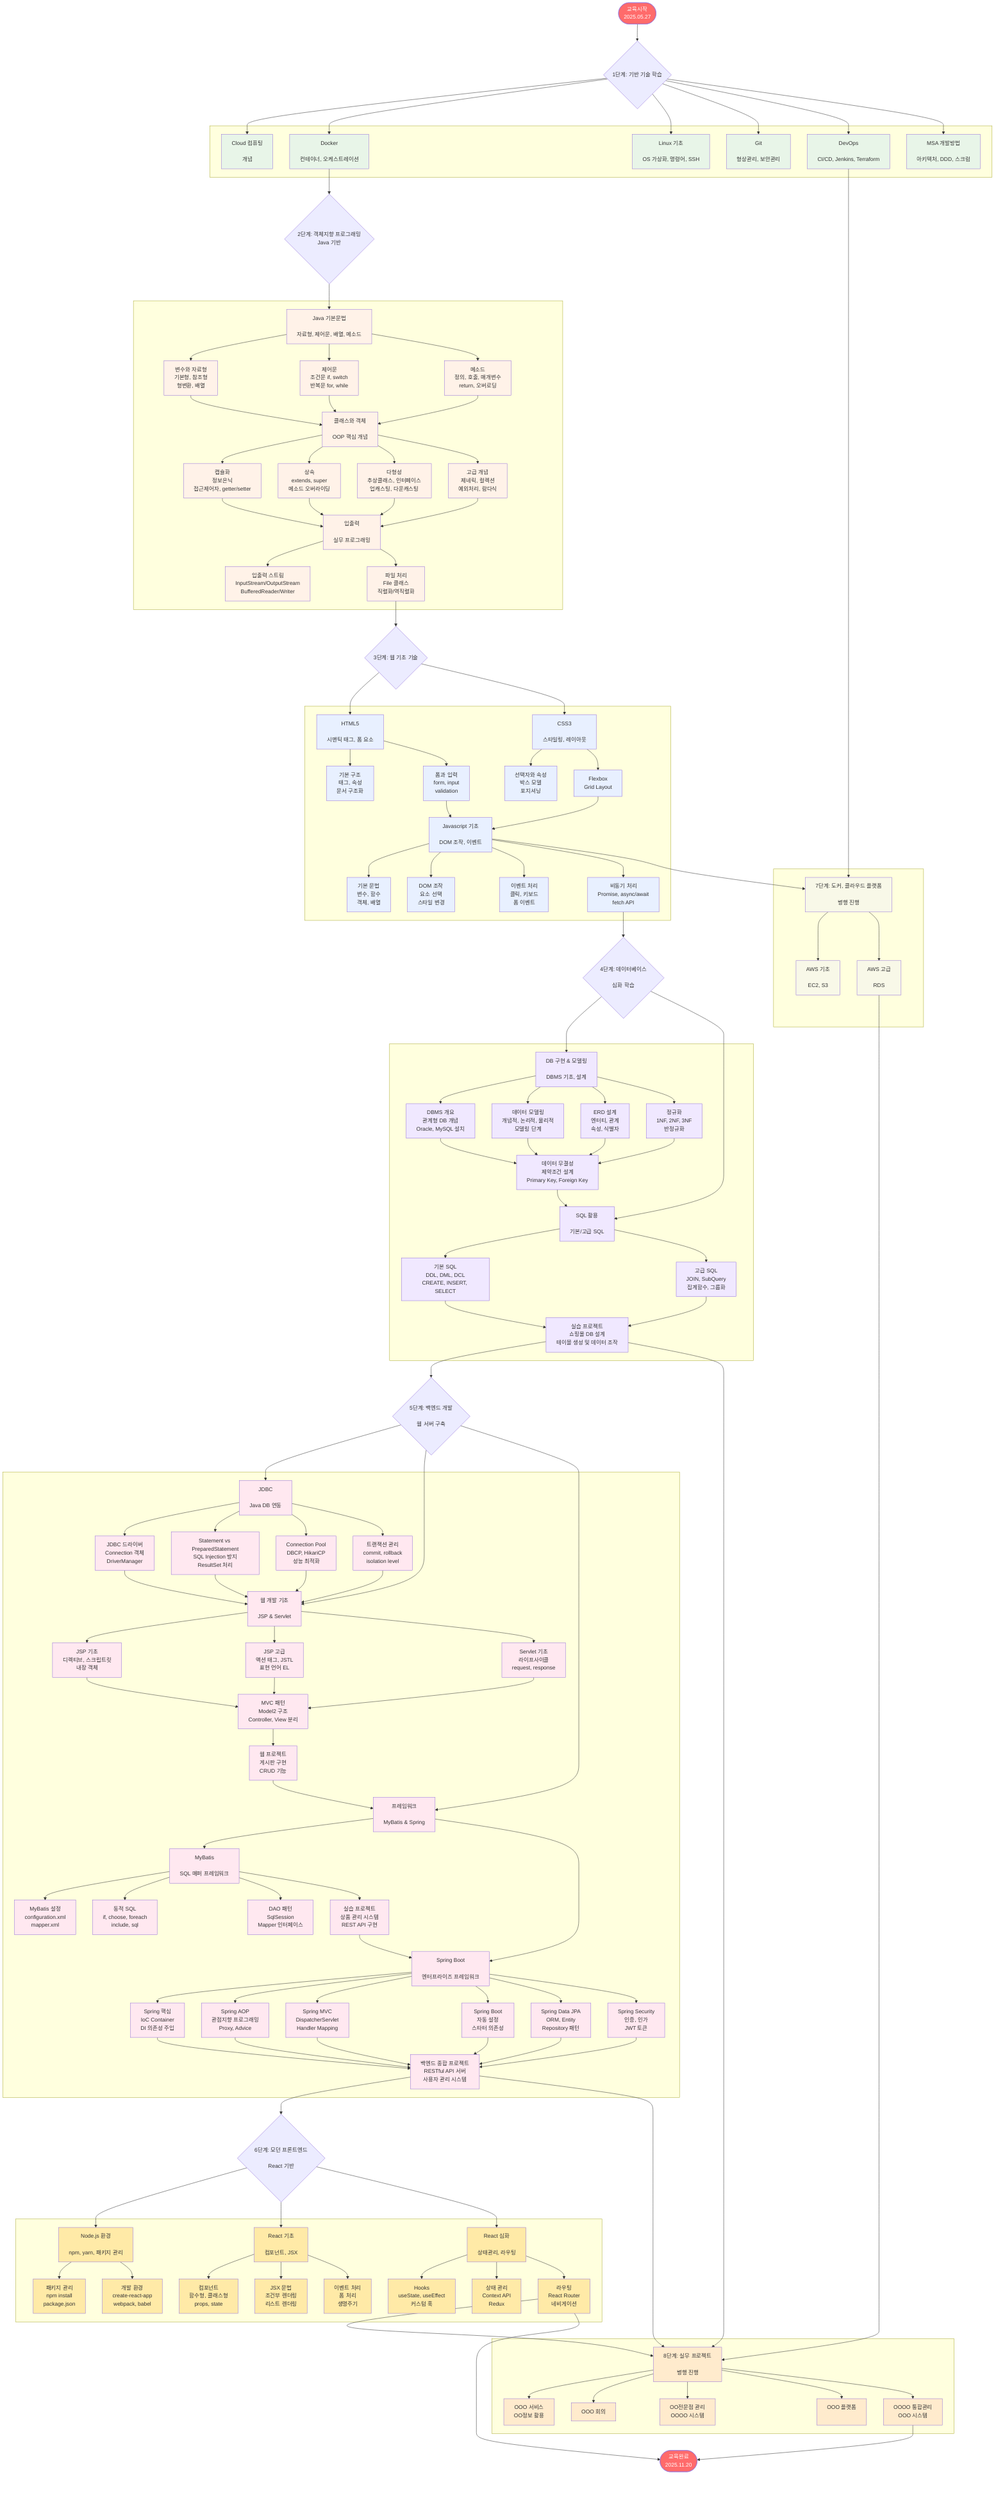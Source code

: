 flowchart TD
    Start([교육시작<br/>2025.05.27]) --> Phase1{1단계: 기반 기술 학습<br/>}

    Phase1 --> Cloud컴퓨팅[Cloud 컴퓨팅<br/><br/>개념]
    Phase1 --> Docker[Docker<br/><br/>컨테이너, 오케스트레이션]
    Phase1 --> Linux[Linux 기초<br/><br/>OS 가상화, 명령어, SSH]
    Phase1 --> Git[Git<br/><br/>형상관리, 보안관리]
    Phase1 --> DevOps[DevOps<br/><br/>CI/CD, Jenkins, Terraform]
    Phase1 --> MSA[MSA 개발방법<br/><br/>아키텍처, DDD, 스크럼]
    
    Docker --> Phase2{2단계: 객체지향 프로그래밍<br/>Java 기반}
    
    Phase2 --> Java1[Java 기본문법<br/><br/>자료형, 제어문, 배열, 메소드]
    
    Java1 --> JavaSub1[변수와 자료형<br/>기본형, 참조형<br/>형변환, 배열]
    Java1 --> JavaSub2[제어문<br/>조건문 if, switch<br/>반복문 for, while]
    Java1 --> JavaSub3[메소드<br/>정의, 호출, 매개변수<br/>return, 오버로딩]
    
    JavaSub1 --> Java2[클래스와 객체<br/><br/>OOP 핵심 개념]
    JavaSub2 --> Java2
    JavaSub3 --> Java2
    
    Java2 --> OOP1[캡슐화<br/>정보은닉<br/>접근제어자, getter/setter]
    Java2 --> OOP2[상속<br/>extends, super<br/>메소드 오버라이딩]
    Java2 --> OOP3[다형성<br/>추상클래스, 인터페이스<br/>업캐스팅, 다운캐스팅]
    Java2 --> OOP4[고급 개념<br/>제네릭, 컬렉션<br/>예외처리, 람다식]
    
    OOP1 --> Java3[입출력<br/><br/>실무 프로그래밍]
    OOP2 --> Java3
    OOP3 --> Java3
    OOP4 --> Java3
    
    Java3 --> IO1[입출력 스트림<br/>InputStream/OutputStream<br/>BufferedReader/Writer]
    Java3 --> IO2[파일 처리<br/>File 클래스<br/>직렬화/역직렬화]
    
    IO2 --> Phase3{3단계: 웹 기초 기술<br/>}
    
    Phase3 --> HTML[HTML5<br/><br/>시맨틱 태그, 폼 요소]
    Phase3 --> CSS[CSS3<br/><br/>스타일링, 레이아웃]
    
    HTML --> HTMLSub1[기본 구조<br/>태그, 속성<br/>문서 구조화]
    HTML --> HTMLSub2[폼과 입력<br/>form, input<br/>validation]
    
    CSS --> CSSSub1[선택자와 속성<br/>박스 모델<br/>포지셔닝]
    CSS --> CSSSub2[Flexbox<br/>Grid Layout<br/>]
    
    HTMLSub2 --> JS[Javascript 기초<br/><br/>DOM 조작, 이벤트]
    CSSSub2 --> JS
    
    JS --> JSSub1[기본 문법<br/>변수, 함수<br/>객체, 배열]
    JS --> JSSub2[DOM 조작<br/>요소 선택<br/>스타일 변경]
    JS --> JSSub3[이벤트 처리<br/>클릭, 키보드<br/>폼 이벤트]
    JS --> JSSub4[비동기 처리<br/>Promise, async/await<br/>fetch API]
    
    JSSub4 --> Phase4{4단계: 데이터베이스<br/><br/>심화 학습}
    
    Phase4 --> DB1[DB 구현 & 모델링<br/><br/>DBMS 기초, 설계]
    Phase4 --> DB2[SQL 활용<br/><br/>기본/고급 SQL]
    
    DB1 --> DBSub1[DBMS 개요<br/>관계형 DB 개념<br/>Oracle, MySQL 설치]
    DB1 --> DBSub2[데이터 모델링<br/>개념적, 논리적, 물리적<br/>모델링 단계]
    DB1 --> DBSub3[ERD 설계<br/>엔터티, 관계<br/>속성, 식별자]
    DB1 --> DBSub4[정규화<br/>1NF, 2NF, 3NF<br/>반정규화]
    
    DBSub1 --> DBMiddle[데이터 무결성<br/>제약조건 설계<br/>Primary Key, Foreign Key]
    DBSub2 --> DBMiddle
    DBSub3 --> DBMiddle
    DBSub4 --> DBMiddle
    
    DBMiddle --> DB2
    
    DB2 --> SQLSub1[기본 SQL<br/>DDL, DML, DCL<br/>CREATE, INSERT, SELECT]
    DB2 --> SQLSub2[고급 SQL<br/>JOIN, SubQuery<br/>집계함수, 그룹화]
    
    SQLSub1 --> SQLPractice[실습 프로젝트<br/>쇼핑몰 DB 설계<br/>테이블 생성 및 데이터 조작]
    SQLSub2 --> SQLPractice
    
    SQLPractice --> Phase5{5단계: 백엔드 개발<br/><br/>웹 서버 구축}
    
    Phase5 --> JDBC[JDBC<br/><br/>Java DB 연동]
    Phase5 --> WebDev[웹 개발 기초<br/><br/>JSP & Servlet]
    Phase5 --> Framework[프레임워크<br/><br/>MyBatis & Spring]
    
    JDBC --> JDBCSub1[JDBC 드라이버<br/>Connection 객체<br/>DriverManager]
    JDBC --> JDBCSub2[Statement vs PreparedStatement<br/>SQL Injection 방지<br/>ResultSet 처리]
    JDBC --> JDBCSub3[Connection Pool<br/>DBCP, HikariCP<br/>성능 최적화]
    JDBC --> JDBCSub4[트랜잭션 관리<br/>commit, rollback<br/>isolation level]
    
    JDBCSub1 --> WebDev
    JDBCSub2 --> WebDev
    JDBCSub3 --> WebDev
    JDBCSub4 --> WebDev
    
    WebDev --> JSPSub1[JSP 기초<br/>디렉티브, 스크립트릿<br/>내장 객체]
    WebDev --> JSPSub2[JSP 고급<br/>액션 태그, JSTL<br/>표현 언어 EL]
    WebDev --> ServletSub1[Servlet 기초<br/>라이프사이클<br/>request, response]
    
    JSPSub1 --> MVCPattern[MVC 패턴<br/>Model2 구조<br/>Controller, View 분리]
    JSPSub2 --> MVCPattern
    ServletSub1 --> MVCPattern
    
    MVCPattern --> WebProject[웹 프로젝트<br/>게시판 구현<br/>CRUD 기능]
    
    WebProject --> Framework
    
    Framework --> MyBatisPart[MyBatis<br/><br/>SQL 매퍼 프레임워크]
    Framework --> SpringPart[Spring Boot<br/><br/>엔터프라이즈 프레임워크]
    
    MyBatisPart --> MyBSub1[MyBatis 설정<br/>configuration.xml<br/>mapper.xml]
    MyBatisPart --> MyBSub2[동적 SQL<br/>if, choose, foreach<br/>include, sql]
    MyBatisPart --> MyBSub3[DAO 패턴<br/>SqlSession<br/>Mapper 인터페이스]
    MyBatisPart --> MyBSub4[실습 프로젝트<br/>상품 관리 시스템<br/>REST API 구현]
    
    MyBSub4 --> SpringPart
    
    SpringPart --> SpringSub1[Spring 핵심<br/>IoC Container<br/>DI 의존성 주입]
    SpringPart --> SpringSub2[Spring AOP<br/>관점지향 프로그래밍<br/>Proxy, Advice]
    SpringPart --> SpringSub3[Spring MVC<br/>DispatcherServlet<br/>Handler Mapping]
    SpringPart --> SpringSub4[Spring Boot<br/>자동 설정<br/>스타터 의존성]
    SpringPart --> SpringSub5[Spring Data JPA<br/>ORM, Entity<br/>Repository 패턴]
    SpringPart --> SpringSub6[Spring Security<br/>인증, 인가<br/>JWT 토큰]
    
    SpringSub1 --> BackendProject[백엔드 종합 프로젝트<br/>RESTful API 서버<br/>사용자 관리 시스템]
    SpringSub2 --> BackendProject
    SpringSub3 --> BackendProject
    SpringSub4 --> BackendProject
    SpringSub5 --> BackendProject
    SpringSub6 --> BackendProject
    
    BackendProject --> Phase6{6단계: 모던 프론트엔드<br/><br/>React 기반}
    
    Phase6 --> Node[Node.js 환경<br/><br/>npm, yarn, 패키지 관리]
    Phase6 --> ReactBasic[React 기초<br/><br/>컴포넌트, JSX]
    Phase6 --> ReactAdvanced[React 심화<br/><br/>상태관리, 라우팅]
    
    Node --> NodeSub1[패키지 관리<br/>npm install<br/>package.json]
    Node --> NodeSub2[개발 환경<br/>create-react-app<br/>webpack, babel]
    
    ReactBasic --> ReactSub1[컴포넌트<br/>함수형, 클래스형<br/>props, state]
    ReactBasic --> ReactSub2[JSX 문법<br/>조건부 렌더링<br/>리스트 렌더링]
    ReactBasic --> ReactSub3[이벤트 처리<br/>폼 처리<br/>생명주기]
    
    ReactAdvanced --> ReactSub4[Hooks<br/>useState, useEffect<br/>커스텀 훅]
    ReactAdvanced --> ReactSub5[상태 관리<br/>Context API<br/>Redux]
    ReactAdvanced --> ReactSub6[라우팅<br/>React Router<br/>네비게이션]
    
    %% 7단계 클라우드 플랫폼 병행
    DevOps --> CloudPhase7[7단계: 도커, 클라우드 플랫폼<br/><br/>병행 진행]
    JS --> CloudPhase7
    CloudPhase7 --> AWSBasic[AWS 기초<br/><br/>EC2, S3]
    CloudPhase7 --> AWSAdvanced[AWS 고급<br/><br/>RDS]
    
    %% 8단계 실무 프로젝트 병행
    SQLPractice --> ProjectPhase8[8단계: 실무 프로젝트<br/><br/>병행 진행]
    BackendProject --> ProjectPhase8
    ReactSub6 --> ProjectPhase8
    AWSAdvanced --> ProjectPhase8
    
    ProjectPhase8 --> Proj1[OOO 서비스<br/>OO정보 활용]
    ProjectPhase8 --> Proj2[OOO 회의<br/>]
    ProjectPhase8 --> Proj3[OO전문점 관리<br/>OOOO 시스템]
    ProjectPhase8 --> Proj4[OOO 플랫폼<br/><br/>]
    ProjectPhase8 --> Proj5[OOOO 통합관리<br/>OOO 시스템]
    
    ReactSub6 --> Complete([교육완료<br/>2025.11.20<br/>])
    Proj5 --> Complete
    
    %% 접기 기능을 위한 서브그래프
    subgraph Phase1Detail [" "]
        direction TB
        Cloud컴퓨팅
        Docker
        Linux
        Git
        DevOps
        MSA
    end
    
    subgraph Phase2Detail [" "]
        direction TB
        Java1
        JavaSub1
        JavaSub2
        JavaSub3
        Java2
        OOP1
        OOP2
        OOP3
        OOP4
        Java3
        IO1
        IO2
    end
    
    subgraph Phase3Detail [" "]
        direction TB
        HTML
        HTMLSub1
        HTMLSub2
        CSS
        CSSSub1
        CSSSub2
        JS
        JSSub1
        JSSub2
        JSSub3
        JSSub4
    end
    
    subgraph Phase4Detail [" "]
        direction TB
        DB1
        DBSub1
        DBSub2
        DBSub3
        DBSub4
        DBMiddle
        DB2
        SQLSub1
        SQLSub2
        SQLPractice
    end
    
    subgraph Phase5Detail [" "]
        direction TB
        JDBC
        JDBCSub1
        JDBCSub2
        JDBCSub3
        JDBCSub4
        WebDev
        JSPSub1
        JSPSub2
        ServletSub1
        MVCPattern
        WebProject
        Framework
        MyBatisPart
        MyBSub1
        MyBSub2
        MyBSub3
        MyBSub4
        SpringPart
        SpringSub1
        SpringSub2
        SpringSub3
        SpringSub4
        SpringSub5
        SpringSub6
        BackendProject
    end
    
    subgraph Phase6Detail [" "]
        direction TB
        Node
        NodeSub1
        NodeSub2
        ReactBasic
        ReactSub1
        ReactSub2
        ReactSub3
        ReactAdvanced
        ReactSub4
        ReactSub5
        ReactSub6
    end
    
    subgraph Phase7Detail [" "]
        direction TB
        CloudPhase7
        AWSBasic
        AWSAdvanced
    end
    
    subgraph Phase8Detail [" "]
        direction TB
        ProjectPhase8
        Proj1
        Proj2
        Proj3
        Proj4
        Proj5
    end
    
    classDef phase1 fill:#e8f5e8
    classDef phase2 fill:#fff2e8
    classDef phase3 fill:#e8f0ff
    classDef phase4 fill:#f0e8ff
    classDef phase5 fill:#ffe8f0
    classDef phase6 fill:#ffeaa7
    classDef phase7 fill:#f8f8e8
    classDef phase8 fill:#ffebcd
    classDef milestone fill:#ff6b6b,color:#fff
    
    class Linux,MSA,DevOps,Docker,Git,Cloud컴퓨팅 phase1
    class Java1,Java2,Java3,JavaSub1,JavaSub2,JavaSub3,OOP1,OOP2,OOP3,OOP4,IO1,IO2 phase2
    class HTML,CSS,HTMLSub1,HTMLSub2,CSSSub1,CSSSub2,JS,JSSub1,JSSub2,JSSub3,JSSub4 phase3
    class DB1,DB2,DBSub1,DBSub2,DBSub3,DBSub4,DBMiddle,SQLSub1,SQLSub2,SQLPractice phase4
    class JDBC,WebDev,Framework,JDBCSub1,JDBCSub2,JDBCSub3,JDBCSub4,JSPSub1,JSPSub2,ServletSub1,MVCPattern,WebProject,MyBatisPart,SpringPart,MyBSub1,MyBSub2,MyBSub3,MyBSub4,SpringSub1,SpringSub2,SpringSub3,SpringSub4,SpringSub5,SpringSub6,BackendProject phase5
    class Node,ReactBasic,ReactAdvanced,NodeSub1,NodeSub2,ReactSub1,ReactSub2,ReactSub3,ReactSub4,ReactSub5,ReactSub6 phase6
    class CloudPhase7,AWSBasic,AWSAdvanced phase7
    class ProjectPhase8,Proj1,Proj2,Proj3,Proj4,Proj5 phase8
    class Start,Complete milestone